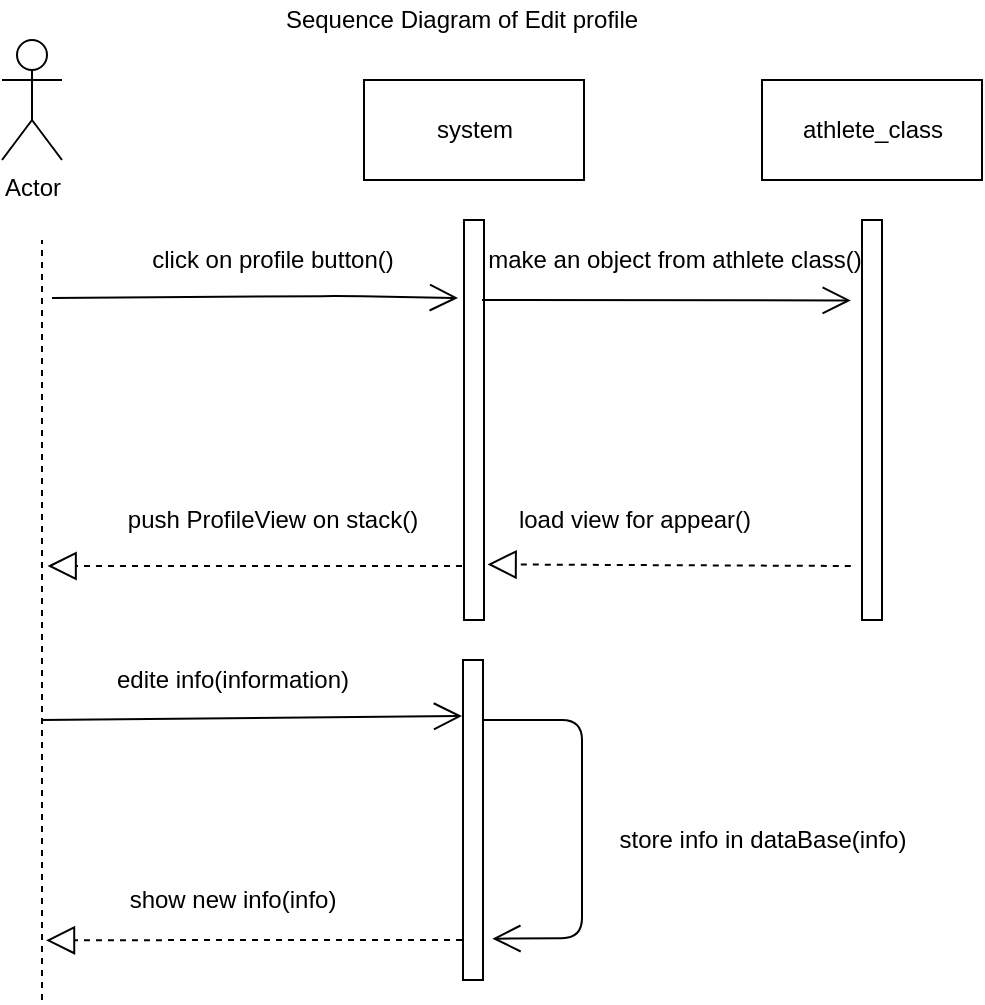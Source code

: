 <mxfile version="12.3.8" type="github" pages="1"><diagram id="oCsdgTol-XCLJZPFT3Ee" name="Page-1"><mxGraphModel dx="1024" dy="485" grid="1" gridSize="10" guides="1" tooltips="1" connect="1" arrows="1" fold="1" page="1" pageScale="1" pageWidth="827" pageHeight="1169" math="0" shadow="0"><root><mxCell id="0"/><mxCell id="1" parent="0"/><mxCell id="vgybutC9ZZM_P8MYtKKd-1" value="Actor" style="shape=umlActor;verticalLabelPosition=bottom;labelBackgroundColor=#ffffff;verticalAlign=top;html=1;" vertex="1" parent="1"><mxGeometry x="160" y="40" width="30" height="60" as="geometry"/></mxCell><mxCell id="vgybutC9ZZM_P8MYtKKd-6" value="" style="html=1;points=[];perimeter=orthogonalPerimeter;" vertex="1" parent="1"><mxGeometry x="590" y="130" width="10" height="200" as="geometry"/></mxCell><mxCell id="vgybutC9ZZM_P8MYtKKd-7" value="athlete_class" style="html=1;" vertex="1" parent="1"><mxGeometry x="540" y="60" width="110" height="50" as="geometry"/></mxCell><mxCell id="vgybutC9ZZM_P8MYtKKd-10" value="click on profile button()" style="text;html=1;align=center;verticalAlign=middle;resizable=0;points=[];;autosize=1;" vertex="1" parent="1"><mxGeometry x="225" y="140" width="140" height="20" as="geometry"/></mxCell><mxCell id="vgybutC9ZZM_P8MYtKKd-11" value="" style="endArrow=open;endFill=1;endSize=12;html=1;" edge="1" parent="1"><mxGeometry width="160" relative="1" as="geometry"><mxPoint x="185" y="169" as="sourcePoint"/><mxPoint x="388" y="169" as="targetPoint"/><Array as="points"><mxPoint x="330" y="168"/></Array></mxGeometry></mxCell><mxCell id="vgybutC9ZZM_P8MYtKKd-12" value="" style="endArrow=block;dashed=1;endFill=0;endSize=12;html=1;entryX=1.28;entryY=0.865;entryDx=0;entryDy=0;entryPerimeter=0;" edge="1" parent="1"><mxGeometry width="160" relative="1" as="geometry"><mxPoint x="390" y="303" as="sourcePoint"/><mxPoint x="182.8" y="303" as="targetPoint"/><Array as="points"/></mxGeometry></mxCell><mxCell id="vgybutC9ZZM_P8MYtKKd-13" value="push ProfileView on stack()" style="text;html=1;align=center;verticalAlign=middle;resizable=0;points=[];;autosize=1;" vertex="1" parent="1"><mxGeometry x="215" y="270" width="160" height="20" as="geometry"/></mxCell><mxCell id="vgybutC9ZZM_P8MYtKKd-15" value="" style="html=1;points=[];perimeter=orthogonalPerimeter;" vertex="1" parent="1"><mxGeometry x="390.5" y="350" width="10" height="160" as="geometry"/></mxCell><mxCell id="vgybutC9ZZM_P8MYtKKd-16" value="" style="endArrow=open;endFill=1;endSize=12;html=1;" edge="1" parent="1"><mxGeometry width="160" relative="1" as="geometry"><mxPoint x="180" y="380" as="sourcePoint"/><mxPoint x="390" y="378" as="targetPoint"/></mxGeometry></mxCell><mxCell id="vgybutC9ZZM_P8MYtKKd-19" value="" style="endArrow=block;dashed=1;endFill=0;endSize=12;html=1;entryX=1.2;entryY=0.876;entryDx=0;entryDy=0;entryPerimeter=0;" edge="1" parent="1"><mxGeometry width="160" relative="1" as="geometry"><mxPoint x="390" y="490" as="sourcePoint"/><mxPoint x="182" y="490.16" as="targetPoint"/><Array as="points"><mxPoint x="280" y="490"/></Array></mxGeometry></mxCell><mxCell id="vgybutC9ZZM_P8MYtKKd-20" value="" style="html=1;points=[];perimeter=orthogonalPerimeter;" vertex="1" parent="1"><mxGeometry x="391" y="130" width="10" height="200" as="geometry"/></mxCell><mxCell id="vgybutC9ZZM_P8MYtKKd-24" value="system" style="html=1;" vertex="1" parent="1"><mxGeometry x="341" y="60" width="110" height="50" as="geometry"/></mxCell><mxCell id="vgybutC9ZZM_P8MYtKKd-29" value="" style="endArrow=open;endFill=1;endSize=12;html=1;entryX=-0.56;entryY=0.201;entryDx=0;entryDy=0;entryPerimeter=0;" edge="1" parent="1" target="vgybutC9ZZM_P8MYtKKd-6"><mxGeometry width="160" relative="1" as="geometry"><mxPoint x="400" y="170" as="sourcePoint"/><mxPoint x="560" y="170" as="targetPoint"/></mxGeometry></mxCell><mxCell id="vgybutC9ZZM_P8MYtKKd-30" value="make an object from athlete class()" style="text;html=1;align=center;verticalAlign=middle;resizable=0;points=[];;autosize=1;" vertex="1" parent="1"><mxGeometry x="395.5" y="140" width="200" height="20" as="geometry"/></mxCell><mxCell id="vgybutC9ZZM_P8MYtKKd-31" value="" style="endArrow=block;dashed=1;endFill=0;endSize=12;html=1;entryX=1.18;entryY=0.861;entryDx=0;entryDy=0;entryPerimeter=0;exitX=-0.56;exitY=0.865;exitDx=0;exitDy=0;exitPerimeter=0;" edge="1" parent="1" source="vgybutC9ZZM_P8MYtKKd-6" target="vgybutC9ZZM_P8MYtKKd-20"><mxGeometry width="160" relative="1" as="geometry"><mxPoint x="420" y="300" as="sourcePoint"/><mxPoint x="580" y="300" as="targetPoint"/></mxGeometry></mxCell><mxCell id="vgybutC9ZZM_P8MYtKKd-32" value="load view for appear()" style="text;html=1;align=center;verticalAlign=middle;resizable=0;points=[];;autosize=1;" vertex="1" parent="1"><mxGeometry x="410.5" y="270" width="130" height="20" as="geometry"/></mxCell><mxCell id="vgybutC9ZZM_P8MYtKKd-33" value="edite info(information)" style="text;html=1;align=center;verticalAlign=middle;resizable=0;points=[];;autosize=1;" vertex="1" parent="1"><mxGeometry x="210" y="350" width="130" height="20" as="geometry"/></mxCell><mxCell id="vgybutC9ZZM_P8MYtKKd-34" value="" style="endArrow=open;endFill=1;endSize=12;html=1;entryX=1.47;entryY=0.871;entryDx=0;entryDy=0;entryPerimeter=0;" edge="1" parent="1" target="vgybutC9ZZM_P8MYtKKd-15"><mxGeometry width="160" relative="1" as="geometry"><mxPoint x="400" y="380" as="sourcePoint"/><mxPoint x="450" y="480" as="targetPoint"/><Array as="points"><mxPoint x="450" y="380"/><mxPoint x="450" y="489"/></Array></mxGeometry></mxCell><mxCell id="vgybutC9ZZM_P8MYtKKd-36" value="store info in dataBase(info)" style="text;html=1;align=center;verticalAlign=middle;resizable=0;points=[];;autosize=1;" vertex="1" parent="1"><mxGeometry x="460" y="430" width="160" height="20" as="geometry"/></mxCell><mxCell id="vgybutC9ZZM_P8MYtKKd-37" value="show new info(info)" style="text;html=1;align=center;verticalAlign=middle;resizable=0;points=[];;autosize=1;" vertex="1" parent="1"><mxGeometry x="215" y="460" width="120" height="20" as="geometry"/></mxCell><mxCell id="vgybutC9ZZM_P8MYtKKd-78" value="Sequence Diagram of Edit profile" style="text;html=1;strokeColor=none;fillColor=none;align=center;verticalAlign=middle;whiteSpace=wrap;rounded=0;" vertex="1" parent="1"><mxGeometry x="225" y="20" width="330" height="20" as="geometry"/></mxCell><mxCell id="vgybutC9ZZM_P8MYtKKd-86" value="" style="endArrow=none;dashed=1;html=1;" edge="1" parent="1"><mxGeometry width="50" height="50" relative="1" as="geometry"><mxPoint x="180" y="520" as="sourcePoint"/><mxPoint x="180" y="140" as="targetPoint"/></mxGeometry></mxCell></root></mxGraphModel></diagram></mxfile>